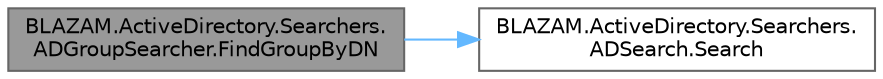 digraph "BLAZAM.ActiveDirectory.Searchers.ADGroupSearcher.FindGroupByDN"
{
 // LATEX_PDF_SIZE
  bgcolor="transparent";
  edge [fontname=Helvetica,fontsize=10,labelfontname=Helvetica,labelfontsize=10];
  node [fontname=Helvetica,fontsize=10,shape=box,height=0.2,width=0.4];
  rankdir="LR";
  Node1 [id="Node000001",label="BLAZAM.ActiveDirectory.Searchers.\lADGroupSearcher.FindGroupByDN",height=0.2,width=0.4,color="gray40", fillcolor="grey60", style="filled", fontcolor="black",tooltip="Find all matching groups by Distinguished Name fragment. This is not always an exact match search...."];
  Node1 -> Node2 [id="edge1_Node000001_Node000002",color="steelblue1",style="solid",tooltip=" "];
  Node2 [id="Node000002",label="BLAZAM.ActiveDirectory.Searchers.\lADSearch.Search",height=0.2,width=0.4,color="grey40", fillcolor="white", style="filled",URL="$class_b_l_a_z_a_m_1_1_active_directory_1_1_searchers_1_1_a_d_search.html#a7ad8f3715cdef01843572ca39ec400ed",tooltip="Searches ambiguously for all object types."];
}
